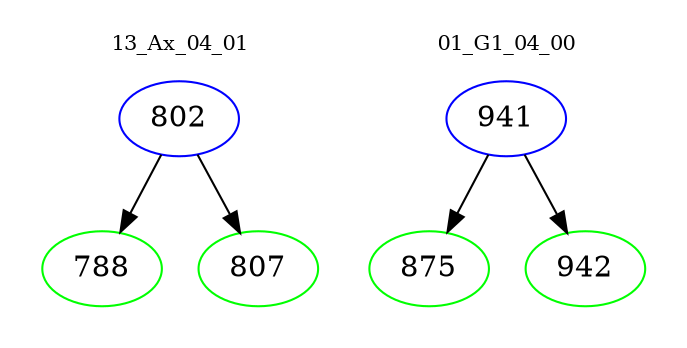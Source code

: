 digraph{
subgraph cluster_0 {
color = white
label = "13_Ax_04_01";
fontsize=10;
T0_802 [label="802", color="blue"]
T0_802 -> T0_788 [color="black"]
T0_788 [label="788", color="green"]
T0_802 -> T0_807 [color="black"]
T0_807 [label="807", color="green"]
}
subgraph cluster_1 {
color = white
label = "01_G1_04_00";
fontsize=10;
T1_941 [label="941", color="blue"]
T1_941 -> T1_875 [color="black"]
T1_875 [label="875", color="green"]
T1_941 -> T1_942 [color="black"]
T1_942 [label="942", color="green"]
}
}
